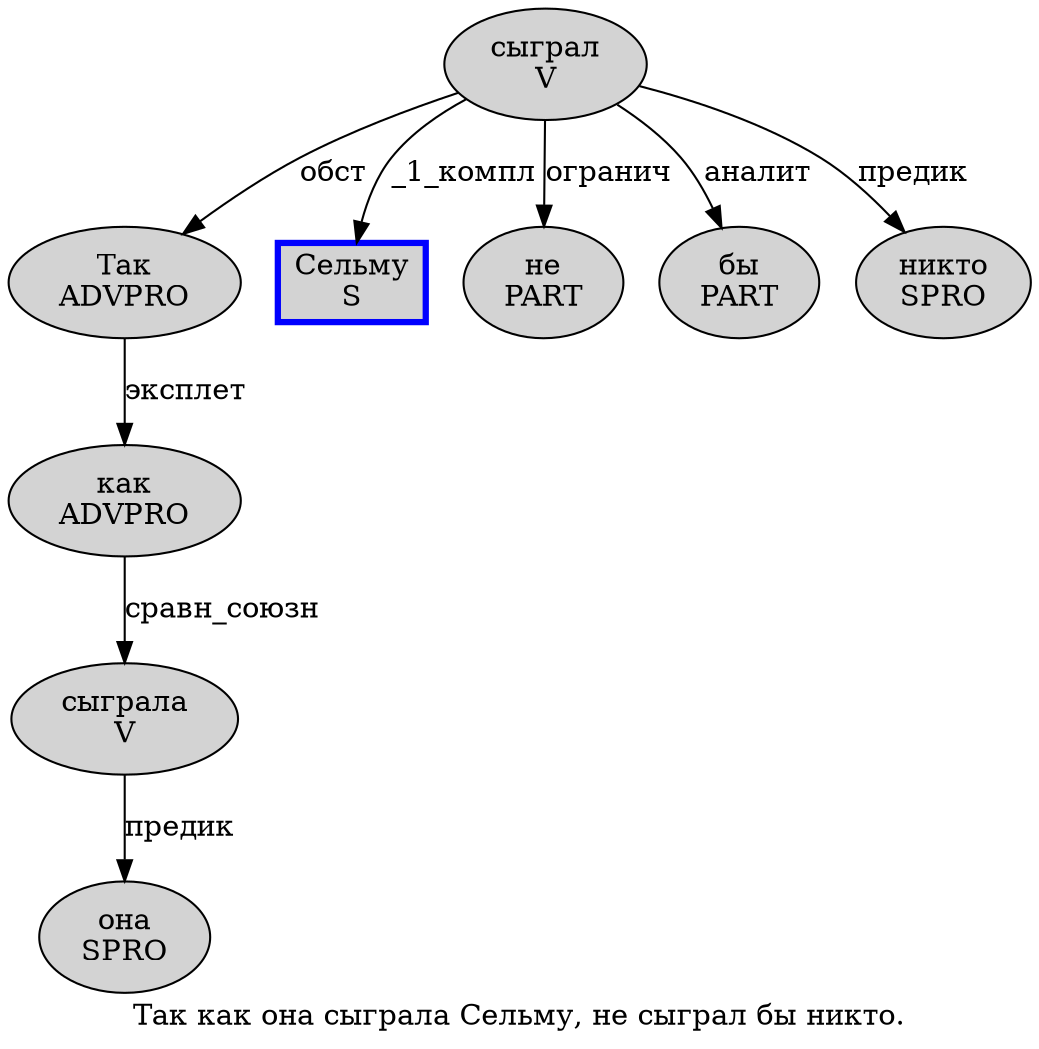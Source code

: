 digraph SENTENCE_548 {
	graph [label="Так как она сыграла Сельму, не сыграл бы никто."]
	node [style=filled]
		0 [label="Так
ADVPRO" color="" fillcolor=lightgray penwidth=1 shape=ellipse]
		1 [label="как
ADVPRO" color="" fillcolor=lightgray penwidth=1 shape=ellipse]
		2 [label="она
SPRO" color="" fillcolor=lightgray penwidth=1 shape=ellipse]
		3 [label="сыграла
V" color="" fillcolor=lightgray penwidth=1 shape=ellipse]
		4 [label="Сельму
S" color=blue fillcolor=lightgray penwidth=3 shape=box]
		6 [label="не
PART" color="" fillcolor=lightgray penwidth=1 shape=ellipse]
		7 [label="сыграл
V" color="" fillcolor=lightgray penwidth=1 shape=ellipse]
		8 [label="бы
PART" color="" fillcolor=lightgray penwidth=1 shape=ellipse]
		9 [label="никто
SPRO" color="" fillcolor=lightgray penwidth=1 shape=ellipse]
			0 -> 1 [label="эксплет"]
			1 -> 3 [label="сравн_союзн"]
			7 -> 0 [label="обст"]
			7 -> 4 [label="_1_компл"]
			7 -> 6 [label="огранич"]
			7 -> 8 [label="аналит"]
			7 -> 9 [label="предик"]
			3 -> 2 [label="предик"]
}